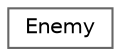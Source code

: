 digraph "Graphical Class Hierarchy"
{
 // LATEX_PDF_SIZE
  bgcolor="transparent";
  edge [fontname=Helvetica,fontsize=10,labelfontname=Helvetica,labelfontsize=10];
  node [fontname=Helvetica,fontsize=10,shape=box,height=0.2,width=0.4];
  rankdir="LR";
  Node0 [label="Enemy",height=0.2,width=0.4,color="grey40", fillcolor="white", style="filled",URL="$struct_enemy.html",tooltip="The enemy component."];
}
